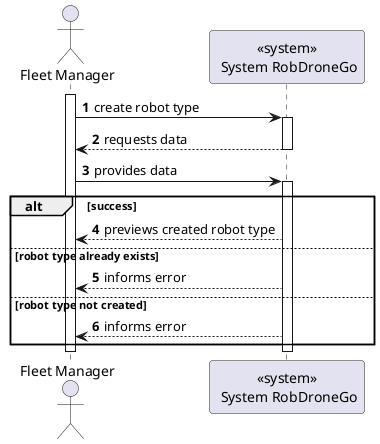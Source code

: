@startuml
autonumber

actor "Fleet Manager" as usr

participant "<<system>>\n System RobDroneGo" as sys

activate usr
    usr -> sys : create robot type
    activate sys
        sys --> usr : requests data
    deactivate sys

    usr -> sys : provides data
    activate sys
    alt success
        sys --> usr : previews created robot type
    else robot type already exists
        sys --> usr : informs error
    else robot type not created
        sys --> usr : informs error
    end
    deactivate sys
deactivate usr

@enduml
